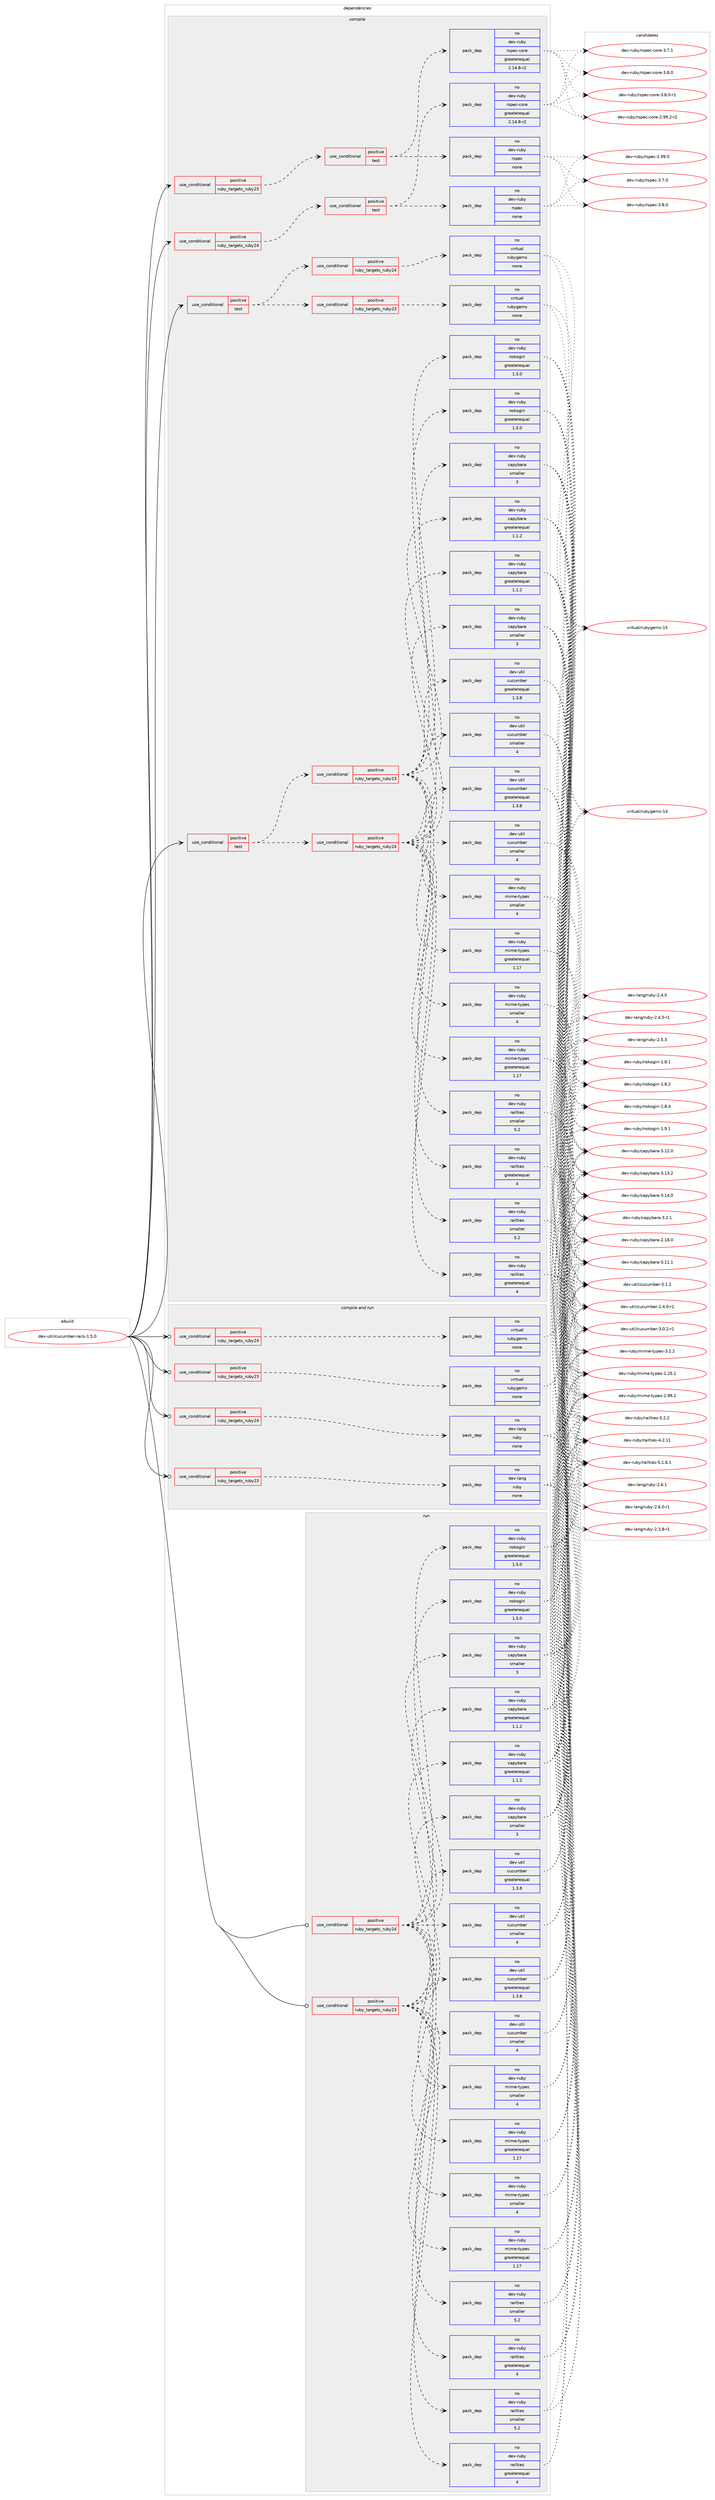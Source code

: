 digraph prolog {

# *************
# Graph options
# *************

newrank=true;
concentrate=true;
compound=true;
graph [rankdir=LR,fontname=Helvetica,fontsize=10,ranksep=1.5];#, ranksep=2.5, nodesep=0.2];
edge  [arrowhead=vee];
node  [fontname=Helvetica,fontsize=10];

# **********
# The ebuild
# **********

subgraph cluster_leftcol {
color=gray;
rank=same;
label=<<i>ebuild</i>>;
id [label="dev-util/cucumber-rails-1.5.0", color=red, width=4, href="../dev-util/cucumber-rails-1.5.0.svg"];
}

# ****************
# The dependencies
# ****************

subgraph cluster_midcol {
color=gray;
label=<<i>dependencies</i>>;
subgraph cluster_compile {
fillcolor="#eeeeee";
style=filled;
label=<<i>compile</i>>;
subgraph cond423922 {
dependency1543748 [label=<<TABLE BORDER="0" CELLBORDER="1" CELLSPACING="0" CELLPADDING="4"><TR><TD ROWSPAN="3" CELLPADDING="10">use_conditional</TD></TR><TR><TD>positive</TD></TR><TR><TD>ruby_targets_ruby23</TD></TR></TABLE>>, shape=none, color=red];
subgraph cond423923 {
dependency1543749 [label=<<TABLE BORDER="0" CELLBORDER="1" CELLSPACING="0" CELLPADDING="4"><TR><TD ROWSPAN="3" CELLPADDING="10">use_conditional</TD></TR><TR><TD>positive</TD></TR><TR><TD>test</TD></TR></TABLE>>, shape=none, color=red];
subgraph pack1096205 {
dependency1543750 [label=<<TABLE BORDER="0" CELLBORDER="1" CELLSPACING="0" CELLPADDING="4" WIDTH="220"><TR><TD ROWSPAN="6" CELLPADDING="30">pack_dep</TD></TR><TR><TD WIDTH="110">no</TD></TR><TR><TD>dev-ruby</TD></TR><TR><TD>rspec</TD></TR><TR><TD>none</TD></TR><TR><TD></TD></TR></TABLE>>, shape=none, color=blue];
}
dependency1543749:e -> dependency1543750:w [weight=20,style="dashed",arrowhead="vee"];
subgraph pack1096206 {
dependency1543751 [label=<<TABLE BORDER="0" CELLBORDER="1" CELLSPACING="0" CELLPADDING="4" WIDTH="220"><TR><TD ROWSPAN="6" CELLPADDING="30">pack_dep</TD></TR><TR><TD WIDTH="110">no</TD></TR><TR><TD>dev-ruby</TD></TR><TR><TD>rspec-core</TD></TR><TR><TD>greaterequal</TD></TR><TR><TD>2.14.8-r2</TD></TR></TABLE>>, shape=none, color=blue];
}
dependency1543749:e -> dependency1543751:w [weight=20,style="dashed",arrowhead="vee"];
}
dependency1543748:e -> dependency1543749:w [weight=20,style="dashed",arrowhead="vee"];
}
id:e -> dependency1543748:w [weight=20,style="solid",arrowhead="vee"];
subgraph cond423924 {
dependency1543752 [label=<<TABLE BORDER="0" CELLBORDER="1" CELLSPACING="0" CELLPADDING="4"><TR><TD ROWSPAN="3" CELLPADDING="10">use_conditional</TD></TR><TR><TD>positive</TD></TR><TR><TD>ruby_targets_ruby24</TD></TR></TABLE>>, shape=none, color=red];
subgraph cond423925 {
dependency1543753 [label=<<TABLE BORDER="0" CELLBORDER="1" CELLSPACING="0" CELLPADDING="4"><TR><TD ROWSPAN="3" CELLPADDING="10">use_conditional</TD></TR><TR><TD>positive</TD></TR><TR><TD>test</TD></TR></TABLE>>, shape=none, color=red];
subgraph pack1096207 {
dependency1543754 [label=<<TABLE BORDER="0" CELLBORDER="1" CELLSPACING="0" CELLPADDING="4" WIDTH="220"><TR><TD ROWSPAN="6" CELLPADDING="30">pack_dep</TD></TR><TR><TD WIDTH="110">no</TD></TR><TR><TD>dev-ruby</TD></TR><TR><TD>rspec</TD></TR><TR><TD>none</TD></TR><TR><TD></TD></TR></TABLE>>, shape=none, color=blue];
}
dependency1543753:e -> dependency1543754:w [weight=20,style="dashed",arrowhead="vee"];
subgraph pack1096208 {
dependency1543755 [label=<<TABLE BORDER="0" CELLBORDER="1" CELLSPACING="0" CELLPADDING="4" WIDTH="220"><TR><TD ROWSPAN="6" CELLPADDING="30">pack_dep</TD></TR><TR><TD WIDTH="110">no</TD></TR><TR><TD>dev-ruby</TD></TR><TR><TD>rspec-core</TD></TR><TR><TD>greaterequal</TD></TR><TR><TD>2.14.8-r2</TD></TR></TABLE>>, shape=none, color=blue];
}
dependency1543753:e -> dependency1543755:w [weight=20,style="dashed",arrowhead="vee"];
}
dependency1543752:e -> dependency1543753:w [weight=20,style="dashed",arrowhead="vee"];
}
id:e -> dependency1543752:w [weight=20,style="solid",arrowhead="vee"];
subgraph cond423926 {
dependency1543756 [label=<<TABLE BORDER="0" CELLBORDER="1" CELLSPACING="0" CELLPADDING="4"><TR><TD ROWSPAN="3" CELLPADDING="10">use_conditional</TD></TR><TR><TD>positive</TD></TR><TR><TD>test</TD></TR></TABLE>>, shape=none, color=red];
subgraph cond423927 {
dependency1543757 [label=<<TABLE BORDER="0" CELLBORDER="1" CELLSPACING="0" CELLPADDING="4"><TR><TD ROWSPAN="3" CELLPADDING="10">use_conditional</TD></TR><TR><TD>positive</TD></TR><TR><TD>ruby_targets_ruby23</TD></TR></TABLE>>, shape=none, color=red];
subgraph pack1096209 {
dependency1543758 [label=<<TABLE BORDER="0" CELLBORDER="1" CELLSPACING="0" CELLPADDING="4" WIDTH="220"><TR><TD ROWSPAN="6" CELLPADDING="30">pack_dep</TD></TR><TR><TD WIDTH="110">no</TD></TR><TR><TD>dev-util</TD></TR><TR><TD>cucumber</TD></TR><TR><TD>greaterequal</TD></TR><TR><TD>1.3.8</TD></TR></TABLE>>, shape=none, color=blue];
}
dependency1543757:e -> dependency1543758:w [weight=20,style="dashed",arrowhead="vee"];
subgraph pack1096210 {
dependency1543759 [label=<<TABLE BORDER="0" CELLBORDER="1" CELLSPACING="0" CELLPADDING="4" WIDTH="220"><TR><TD ROWSPAN="6" CELLPADDING="30">pack_dep</TD></TR><TR><TD WIDTH="110">no</TD></TR><TR><TD>dev-util</TD></TR><TR><TD>cucumber</TD></TR><TR><TD>smaller</TD></TR><TR><TD>4</TD></TR></TABLE>>, shape=none, color=blue];
}
dependency1543757:e -> dependency1543759:w [weight=20,style="dashed",arrowhead="vee"];
subgraph pack1096211 {
dependency1543760 [label=<<TABLE BORDER="0" CELLBORDER="1" CELLSPACING="0" CELLPADDING="4" WIDTH="220"><TR><TD ROWSPAN="6" CELLPADDING="30">pack_dep</TD></TR><TR><TD WIDTH="110">no</TD></TR><TR><TD>dev-ruby</TD></TR><TR><TD>nokogiri</TD></TR><TR><TD>greaterequal</TD></TR><TR><TD>1.5.0</TD></TR></TABLE>>, shape=none, color=blue];
}
dependency1543757:e -> dependency1543760:w [weight=20,style="dashed",arrowhead="vee"];
subgraph pack1096212 {
dependency1543761 [label=<<TABLE BORDER="0" CELLBORDER="1" CELLSPACING="0" CELLPADDING="4" WIDTH="220"><TR><TD ROWSPAN="6" CELLPADDING="30">pack_dep</TD></TR><TR><TD WIDTH="110">no</TD></TR><TR><TD>dev-ruby</TD></TR><TR><TD>capybara</TD></TR><TR><TD>greaterequal</TD></TR><TR><TD>1.1.2</TD></TR></TABLE>>, shape=none, color=blue];
}
dependency1543757:e -> dependency1543761:w [weight=20,style="dashed",arrowhead="vee"];
subgraph pack1096213 {
dependency1543762 [label=<<TABLE BORDER="0" CELLBORDER="1" CELLSPACING="0" CELLPADDING="4" WIDTH="220"><TR><TD ROWSPAN="6" CELLPADDING="30">pack_dep</TD></TR><TR><TD WIDTH="110">no</TD></TR><TR><TD>dev-ruby</TD></TR><TR><TD>capybara</TD></TR><TR><TD>smaller</TD></TR><TR><TD>3</TD></TR></TABLE>>, shape=none, color=blue];
}
dependency1543757:e -> dependency1543762:w [weight=20,style="dashed",arrowhead="vee"];
subgraph pack1096214 {
dependency1543763 [label=<<TABLE BORDER="0" CELLBORDER="1" CELLSPACING="0" CELLPADDING="4" WIDTH="220"><TR><TD ROWSPAN="6" CELLPADDING="30">pack_dep</TD></TR><TR><TD WIDTH="110">no</TD></TR><TR><TD>dev-ruby</TD></TR><TR><TD>railties</TD></TR><TR><TD>greaterequal</TD></TR><TR><TD>4</TD></TR></TABLE>>, shape=none, color=blue];
}
dependency1543757:e -> dependency1543763:w [weight=20,style="dashed",arrowhead="vee"];
subgraph pack1096215 {
dependency1543764 [label=<<TABLE BORDER="0" CELLBORDER="1" CELLSPACING="0" CELLPADDING="4" WIDTH="220"><TR><TD ROWSPAN="6" CELLPADDING="30">pack_dep</TD></TR><TR><TD WIDTH="110">no</TD></TR><TR><TD>dev-ruby</TD></TR><TR><TD>railties</TD></TR><TR><TD>smaller</TD></TR><TR><TD>5.2</TD></TR></TABLE>>, shape=none, color=blue];
}
dependency1543757:e -> dependency1543764:w [weight=20,style="dashed",arrowhead="vee"];
subgraph pack1096216 {
dependency1543765 [label=<<TABLE BORDER="0" CELLBORDER="1" CELLSPACING="0" CELLPADDING="4" WIDTH="220"><TR><TD ROWSPAN="6" CELLPADDING="30">pack_dep</TD></TR><TR><TD WIDTH="110">no</TD></TR><TR><TD>dev-ruby</TD></TR><TR><TD>mime-types</TD></TR><TR><TD>greaterequal</TD></TR><TR><TD>1.17</TD></TR></TABLE>>, shape=none, color=blue];
}
dependency1543757:e -> dependency1543765:w [weight=20,style="dashed",arrowhead="vee"];
subgraph pack1096217 {
dependency1543766 [label=<<TABLE BORDER="0" CELLBORDER="1" CELLSPACING="0" CELLPADDING="4" WIDTH="220"><TR><TD ROWSPAN="6" CELLPADDING="30">pack_dep</TD></TR><TR><TD WIDTH="110">no</TD></TR><TR><TD>dev-ruby</TD></TR><TR><TD>mime-types</TD></TR><TR><TD>smaller</TD></TR><TR><TD>4</TD></TR></TABLE>>, shape=none, color=blue];
}
dependency1543757:e -> dependency1543766:w [weight=20,style="dashed",arrowhead="vee"];
}
dependency1543756:e -> dependency1543757:w [weight=20,style="dashed",arrowhead="vee"];
subgraph cond423928 {
dependency1543767 [label=<<TABLE BORDER="0" CELLBORDER="1" CELLSPACING="0" CELLPADDING="4"><TR><TD ROWSPAN="3" CELLPADDING="10">use_conditional</TD></TR><TR><TD>positive</TD></TR><TR><TD>ruby_targets_ruby24</TD></TR></TABLE>>, shape=none, color=red];
subgraph pack1096218 {
dependency1543768 [label=<<TABLE BORDER="0" CELLBORDER="1" CELLSPACING="0" CELLPADDING="4" WIDTH="220"><TR><TD ROWSPAN="6" CELLPADDING="30">pack_dep</TD></TR><TR><TD WIDTH="110">no</TD></TR><TR><TD>dev-util</TD></TR><TR><TD>cucumber</TD></TR><TR><TD>greaterequal</TD></TR><TR><TD>1.3.8</TD></TR></TABLE>>, shape=none, color=blue];
}
dependency1543767:e -> dependency1543768:w [weight=20,style="dashed",arrowhead="vee"];
subgraph pack1096219 {
dependency1543769 [label=<<TABLE BORDER="0" CELLBORDER="1" CELLSPACING="0" CELLPADDING="4" WIDTH="220"><TR><TD ROWSPAN="6" CELLPADDING="30">pack_dep</TD></TR><TR><TD WIDTH="110">no</TD></TR><TR><TD>dev-util</TD></TR><TR><TD>cucumber</TD></TR><TR><TD>smaller</TD></TR><TR><TD>4</TD></TR></TABLE>>, shape=none, color=blue];
}
dependency1543767:e -> dependency1543769:w [weight=20,style="dashed",arrowhead="vee"];
subgraph pack1096220 {
dependency1543770 [label=<<TABLE BORDER="0" CELLBORDER="1" CELLSPACING="0" CELLPADDING="4" WIDTH="220"><TR><TD ROWSPAN="6" CELLPADDING="30">pack_dep</TD></TR><TR><TD WIDTH="110">no</TD></TR><TR><TD>dev-ruby</TD></TR><TR><TD>nokogiri</TD></TR><TR><TD>greaterequal</TD></TR><TR><TD>1.5.0</TD></TR></TABLE>>, shape=none, color=blue];
}
dependency1543767:e -> dependency1543770:w [weight=20,style="dashed",arrowhead="vee"];
subgraph pack1096221 {
dependency1543771 [label=<<TABLE BORDER="0" CELLBORDER="1" CELLSPACING="0" CELLPADDING="4" WIDTH="220"><TR><TD ROWSPAN="6" CELLPADDING="30">pack_dep</TD></TR><TR><TD WIDTH="110">no</TD></TR><TR><TD>dev-ruby</TD></TR><TR><TD>capybara</TD></TR><TR><TD>greaterequal</TD></TR><TR><TD>1.1.2</TD></TR></TABLE>>, shape=none, color=blue];
}
dependency1543767:e -> dependency1543771:w [weight=20,style="dashed",arrowhead="vee"];
subgraph pack1096222 {
dependency1543772 [label=<<TABLE BORDER="0" CELLBORDER="1" CELLSPACING="0" CELLPADDING="4" WIDTH="220"><TR><TD ROWSPAN="6" CELLPADDING="30">pack_dep</TD></TR><TR><TD WIDTH="110">no</TD></TR><TR><TD>dev-ruby</TD></TR><TR><TD>capybara</TD></TR><TR><TD>smaller</TD></TR><TR><TD>3</TD></TR></TABLE>>, shape=none, color=blue];
}
dependency1543767:e -> dependency1543772:w [weight=20,style="dashed",arrowhead="vee"];
subgraph pack1096223 {
dependency1543773 [label=<<TABLE BORDER="0" CELLBORDER="1" CELLSPACING="0" CELLPADDING="4" WIDTH="220"><TR><TD ROWSPAN="6" CELLPADDING="30">pack_dep</TD></TR><TR><TD WIDTH="110">no</TD></TR><TR><TD>dev-ruby</TD></TR><TR><TD>railties</TD></TR><TR><TD>greaterequal</TD></TR><TR><TD>4</TD></TR></TABLE>>, shape=none, color=blue];
}
dependency1543767:e -> dependency1543773:w [weight=20,style="dashed",arrowhead="vee"];
subgraph pack1096224 {
dependency1543774 [label=<<TABLE BORDER="0" CELLBORDER="1" CELLSPACING="0" CELLPADDING="4" WIDTH="220"><TR><TD ROWSPAN="6" CELLPADDING="30">pack_dep</TD></TR><TR><TD WIDTH="110">no</TD></TR><TR><TD>dev-ruby</TD></TR><TR><TD>railties</TD></TR><TR><TD>smaller</TD></TR><TR><TD>5.2</TD></TR></TABLE>>, shape=none, color=blue];
}
dependency1543767:e -> dependency1543774:w [weight=20,style="dashed",arrowhead="vee"];
subgraph pack1096225 {
dependency1543775 [label=<<TABLE BORDER="0" CELLBORDER="1" CELLSPACING="0" CELLPADDING="4" WIDTH="220"><TR><TD ROWSPAN="6" CELLPADDING="30">pack_dep</TD></TR><TR><TD WIDTH="110">no</TD></TR><TR><TD>dev-ruby</TD></TR><TR><TD>mime-types</TD></TR><TR><TD>greaterequal</TD></TR><TR><TD>1.17</TD></TR></TABLE>>, shape=none, color=blue];
}
dependency1543767:e -> dependency1543775:w [weight=20,style="dashed",arrowhead="vee"];
subgraph pack1096226 {
dependency1543776 [label=<<TABLE BORDER="0" CELLBORDER="1" CELLSPACING="0" CELLPADDING="4" WIDTH="220"><TR><TD ROWSPAN="6" CELLPADDING="30">pack_dep</TD></TR><TR><TD WIDTH="110">no</TD></TR><TR><TD>dev-ruby</TD></TR><TR><TD>mime-types</TD></TR><TR><TD>smaller</TD></TR><TR><TD>4</TD></TR></TABLE>>, shape=none, color=blue];
}
dependency1543767:e -> dependency1543776:w [weight=20,style="dashed",arrowhead="vee"];
}
dependency1543756:e -> dependency1543767:w [weight=20,style="dashed",arrowhead="vee"];
}
id:e -> dependency1543756:w [weight=20,style="solid",arrowhead="vee"];
subgraph cond423929 {
dependency1543777 [label=<<TABLE BORDER="0" CELLBORDER="1" CELLSPACING="0" CELLPADDING="4"><TR><TD ROWSPAN="3" CELLPADDING="10">use_conditional</TD></TR><TR><TD>positive</TD></TR><TR><TD>test</TD></TR></TABLE>>, shape=none, color=red];
subgraph cond423930 {
dependency1543778 [label=<<TABLE BORDER="0" CELLBORDER="1" CELLSPACING="0" CELLPADDING="4"><TR><TD ROWSPAN="3" CELLPADDING="10">use_conditional</TD></TR><TR><TD>positive</TD></TR><TR><TD>ruby_targets_ruby23</TD></TR></TABLE>>, shape=none, color=red];
subgraph pack1096227 {
dependency1543779 [label=<<TABLE BORDER="0" CELLBORDER="1" CELLSPACING="0" CELLPADDING="4" WIDTH="220"><TR><TD ROWSPAN="6" CELLPADDING="30">pack_dep</TD></TR><TR><TD WIDTH="110">no</TD></TR><TR><TD>virtual</TD></TR><TR><TD>rubygems</TD></TR><TR><TD>none</TD></TR><TR><TD></TD></TR></TABLE>>, shape=none, color=blue];
}
dependency1543778:e -> dependency1543779:w [weight=20,style="dashed",arrowhead="vee"];
}
dependency1543777:e -> dependency1543778:w [weight=20,style="dashed",arrowhead="vee"];
subgraph cond423931 {
dependency1543780 [label=<<TABLE BORDER="0" CELLBORDER="1" CELLSPACING="0" CELLPADDING="4"><TR><TD ROWSPAN="3" CELLPADDING="10">use_conditional</TD></TR><TR><TD>positive</TD></TR><TR><TD>ruby_targets_ruby24</TD></TR></TABLE>>, shape=none, color=red];
subgraph pack1096228 {
dependency1543781 [label=<<TABLE BORDER="0" CELLBORDER="1" CELLSPACING="0" CELLPADDING="4" WIDTH="220"><TR><TD ROWSPAN="6" CELLPADDING="30">pack_dep</TD></TR><TR><TD WIDTH="110">no</TD></TR><TR><TD>virtual</TD></TR><TR><TD>rubygems</TD></TR><TR><TD>none</TD></TR><TR><TD></TD></TR></TABLE>>, shape=none, color=blue];
}
dependency1543780:e -> dependency1543781:w [weight=20,style="dashed",arrowhead="vee"];
}
dependency1543777:e -> dependency1543780:w [weight=20,style="dashed",arrowhead="vee"];
}
id:e -> dependency1543777:w [weight=20,style="solid",arrowhead="vee"];
}
subgraph cluster_compileandrun {
fillcolor="#eeeeee";
style=filled;
label=<<i>compile and run</i>>;
subgraph cond423932 {
dependency1543782 [label=<<TABLE BORDER="0" CELLBORDER="1" CELLSPACING="0" CELLPADDING="4"><TR><TD ROWSPAN="3" CELLPADDING="10">use_conditional</TD></TR><TR><TD>positive</TD></TR><TR><TD>ruby_targets_ruby23</TD></TR></TABLE>>, shape=none, color=red];
subgraph pack1096229 {
dependency1543783 [label=<<TABLE BORDER="0" CELLBORDER="1" CELLSPACING="0" CELLPADDING="4" WIDTH="220"><TR><TD ROWSPAN="6" CELLPADDING="30">pack_dep</TD></TR><TR><TD WIDTH="110">no</TD></TR><TR><TD>dev-lang</TD></TR><TR><TD>ruby</TD></TR><TR><TD>none</TD></TR><TR><TD></TD></TR></TABLE>>, shape=none, color=blue];
}
dependency1543782:e -> dependency1543783:w [weight=20,style="dashed",arrowhead="vee"];
}
id:e -> dependency1543782:w [weight=20,style="solid",arrowhead="odotvee"];
subgraph cond423933 {
dependency1543784 [label=<<TABLE BORDER="0" CELLBORDER="1" CELLSPACING="0" CELLPADDING="4"><TR><TD ROWSPAN="3" CELLPADDING="10">use_conditional</TD></TR><TR><TD>positive</TD></TR><TR><TD>ruby_targets_ruby23</TD></TR></TABLE>>, shape=none, color=red];
subgraph pack1096230 {
dependency1543785 [label=<<TABLE BORDER="0" CELLBORDER="1" CELLSPACING="0" CELLPADDING="4" WIDTH="220"><TR><TD ROWSPAN="6" CELLPADDING="30">pack_dep</TD></TR><TR><TD WIDTH="110">no</TD></TR><TR><TD>virtual</TD></TR><TR><TD>rubygems</TD></TR><TR><TD>none</TD></TR><TR><TD></TD></TR></TABLE>>, shape=none, color=blue];
}
dependency1543784:e -> dependency1543785:w [weight=20,style="dashed",arrowhead="vee"];
}
id:e -> dependency1543784:w [weight=20,style="solid",arrowhead="odotvee"];
subgraph cond423934 {
dependency1543786 [label=<<TABLE BORDER="0" CELLBORDER="1" CELLSPACING="0" CELLPADDING="4"><TR><TD ROWSPAN="3" CELLPADDING="10">use_conditional</TD></TR><TR><TD>positive</TD></TR><TR><TD>ruby_targets_ruby24</TD></TR></TABLE>>, shape=none, color=red];
subgraph pack1096231 {
dependency1543787 [label=<<TABLE BORDER="0" CELLBORDER="1" CELLSPACING="0" CELLPADDING="4" WIDTH="220"><TR><TD ROWSPAN="6" CELLPADDING="30">pack_dep</TD></TR><TR><TD WIDTH="110">no</TD></TR><TR><TD>dev-lang</TD></TR><TR><TD>ruby</TD></TR><TR><TD>none</TD></TR><TR><TD></TD></TR></TABLE>>, shape=none, color=blue];
}
dependency1543786:e -> dependency1543787:w [weight=20,style="dashed",arrowhead="vee"];
}
id:e -> dependency1543786:w [weight=20,style="solid",arrowhead="odotvee"];
subgraph cond423935 {
dependency1543788 [label=<<TABLE BORDER="0" CELLBORDER="1" CELLSPACING="0" CELLPADDING="4"><TR><TD ROWSPAN="3" CELLPADDING="10">use_conditional</TD></TR><TR><TD>positive</TD></TR><TR><TD>ruby_targets_ruby24</TD></TR></TABLE>>, shape=none, color=red];
subgraph pack1096232 {
dependency1543789 [label=<<TABLE BORDER="0" CELLBORDER="1" CELLSPACING="0" CELLPADDING="4" WIDTH="220"><TR><TD ROWSPAN="6" CELLPADDING="30">pack_dep</TD></TR><TR><TD WIDTH="110">no</TD></TR><TR><TD>virtual</TD></TR><TR><TD>rubygems</TD></TR><TR><TD>none</TD></TR><TR><TD></TD></TR></TABLE>>, shape=none, color=blue];
}
dependency1543788:e -> dependency1543789:w [weight=20,style="dashed",arrowhead="vee"];
}
id:e -> dependency1543788:w [weight=20,style="solid",arrowhead="odotvee"];
}
subgraph cluster_run {
fillcolor="#eeeeee";
style=filled;
label=<<i>run</i>>;
subgraph cond423936 {
dependency1543790 [label=<<TABLE BORDER="0" CELLBORDER="1" CELLSPACING="0" CELLPADDING="4"><TR><TD ROWSPAN="3" CELLPADDING="10">use_conditional</TD></TR><TR><TD>positive</TD></TR><TR><TD>ruby_targets_ruby23</TD></TR></TABLE>>, shape=none, color=red];
subgraph pack1096233 {
dependency1543791 [label=<<TABLE BORDER="0" CELLBORDER="1" CELLSPACING="0" CELLPADDING="4" WIDTH="220"><TR><TD ROWSPAN="6" CELLPADDING="30">pack_dep</TD></TR><TR><TD WIDTH="110">no</TD></TR><TR><TD>dev-util</TD></TR><TR><TD>cucumber</TD></TR><TR><TD>greaterequal</TD></TR><TR><TD>1.3.8</TD></TR></TABLE>>, shape=none, color=blue];
}
dependency1543790:e -> dependency1543791:w [weight=20,style="dashed",arrowhead="vee"];
subgraph pack1096234 {
dependency1543792 [label=<<TABLE BORDER="0" CELLBORDER="1" CELLSPACING="0" CELLPADDING="4" WIDTH="220"><TR><TD ROWSPAN="6" CELLPADDING="30">pack_dep</TD></TR><TR><TD WIDTH="110">no</TD></TR><TR><TD>dev-util</TD></TR><TR><TD>cucumber</TD></TR><TR><TD>smaller</TD></TR><TR><TD>4</TD></TR></TABLE>>, shape=none, color=blue];
}
dependency1543790:e -> dependency1543792:w [weight=20,style="dashed",arrowhead="vee"];
subgraph pack1096235 {
dependency1543793 [label=<<TABLE BORDER="0" CELLBORDER="1" CELLSPACING="0" CELLPADDING="4" WIDTH="220"><TR><TD ROWSPAN="6" CELLPADDING="30">pack_dep</TD></TR><TR><TD WIDTH="110">no</TD></TR><TR><TD>dev-ruby</TD></TR><TR><TD>nokogiri</TD></TR><TR><TD>greaterequal</TD></TR><TR><TD>1.5.0</TD></TR></TABLE>>, shape=none, color=blue];
}
dependency1543790:e -> dependency1543793:w [weight=20,style="dashed",arrowhead="vee"];
subgraph pack1096236 {
dependency1543794 [label=<<TABLE BORDER="0" CELLBORDER="1" CELLSPACING="0" CELLPADDING="4" WIDTH="220"><TR><TD ROWSPAN="6" CELLPADDING="30">pack_dep</TD></TR><TR><TD WIDTH="110">no</TD></TR><TR><TD>dev-ruby</TD></TR><TR><TD>capybara</TD></TR><TR><TD>greaterequal</TD></TR><TR><TD>1.1.2</TD></TR></TABLE>>, shape=none, color=blue];
}
dependency1543790:e -> dependency1543794:w [weight=20,style="dashed",arrowhead="vee"];
subgraph pack1096237 {
dependency1543795 [label=<<TABLE BORDER="0" CELLBORDER="1" CELLSPACING="0" CELLPADDING="4" WIDTH="220"><TR><TD ROWSPAN="6" CELLPADDING="30">pack_dep</TD></TR><TR><TD WIDTH="110">no</TD></TR><TR><TD>dev-ruby</TD></TR><TR><TD>capybara</TD></TR><TR><TD>smaller</TD></TR><TR><TD>3</TD></TR></TABLE>>, shape=none, color=blue];
}
dependency1543790:e -> dependency1543795:w [weight=20,style="dashed",arrowhead="vee"];
subgraph pack1096238 {
dependency1543796 [label=<<TABLE BORDER="0" CELLBORDER="1" CELLSPACING="0" CELLPADDING="4" WIDTH="220"><TR><TD ROWSPAN="6" CELLPADDING="30">pack_dep</TD></TR><TR><TD WIDTH="110">no</TD></TR><TR><TD>dev-ruby</TD></TR><TR><TD>railties</TD></TR><TR><TD>greaterequal</TD></TR><TR><TD>4</TD></TR></TABLE>>, shape=none, color=blue];
}
dependency1543790:e -> dependency1543796:w [weight=20,style="dashed",arrowhead="vee"];
subgraph pack1096239 {
dependency1543797 [label=<<TABLE BORDER="0" CELLBORDER="1" CELLSPACING="0" CELLPADDING="4" WIDTH="220"><TR><TD ROWSPAN="6" CELLPADDING="30">pack_dep</TD></TR><TR><TD WIDTH="110">no</TD></TR><TR><TD>dev-ruby</TD></TR><TR><TD>railties</TD></TR><TR><TD>smaller</TD></TR><TR><TD>5.2</TD></TR></TABLE>>, shape=none, color=blue];
}
dependency1543790:e -> dependency1543797:w [weight=20,style="dashed",arrowhead="vee"];
subgraph pack1096240 {
dependency1543798 [label=<<TABLE BORDER="0" CELLBORDER="1" CELLSPACING="0" CELLPADDING="4" WIDTH="220"><TR><TD ROWSPAN="6" CELLPADDING="30">pack_dep</TD></TR><TR><TD WIDTH="110">no</TD></TR><TR><TD>dev-ruby</TD></TR><TR><TD>mime-types</TD></TR><TR><TD>greaterequal</TD></TR><TR><TD>1.17</TD></TR></TABLE>>, shape=none, color=blue];
}
dependency1543790:e -> dependency1543798:w [weight=20,style="dashed",arrowhead="vee"];
subgraph pack1096241 {
dependency1543799 [label=<<TABLE BORDER="0" CELLBORDER="1" CELLSPACING="0" CELLPADDING="4" WIDTH="220"><TR><TD ROWSPAN="6" CELLPADDING="30">pack_dep</TD></TR><TR><TD WIDTH="110">no</TD></TR><TR><TD>dev-ruby</TD></TR><TR><TD>mime-types</TD></TR><TR><TD>smaller</TD></TR><TR><TD>4</TD></TR></TABLE>>, shape=none, color=blue];
}
dependency1543790:e -> dependency1543799:w [weight=20,style="dashed",arrowhead="vee"];
}
id:e -> dependency1543790:w [weight=20,style="solid",arrowhead="odot"];
subgraph cond423937 {
dependency1543800 [label=<<TABLE BORDER="0" CELLBORDER="1" CELLSPACING="0" CELLPADDING="4"><TR><TD ROWSPAN="3" CELLPADDING="10">use_conditional</TD></TR><TR><TD>positive</TD></TR><TR><TD>ruby_targets_ruby24</TD></TR></TABLE>>, shape=none, color=red];
subgraph pack1096242 {
dependency1543801 [label=<<TABLE BORDER="0" CELLBORDER="1" CELLSPACING="0" CELLPADDING="4" WIDTH="220"><TR><TD ROWSPAN="6" CELLPADDING="30">pack_dep</TD></TR><TR><TD WIDTH="110">no</TD></TR><TR><TD>dev-util</TD></TR><TR><TD>cucumber</TD></TR><TR><TD>greaterequal</TD></TR><TR><TD>1.3.8</TD></TR></TABLE>>, shape=none, color=blue];
}
dependency1543800:e -> dependency1543801:w [weight=20,style="dashed",arrowhead="vee"];
subgraph pack1096243 {
dependency1543802 [label=<<TABLE BORDER="0" CELLBORDER="1" CELLSPACING="0" CELLPADDING="4" WIDTH="220"><TR><TD ROWSPAN="6" CELLPADDING="30">pack_dep</TD></TR><TR><TD WIDTH="110">no</TD></TR><TR><TD>dev-util</TD></TR><TR><TD>cucumber</TD></TR><TR><TD>smaller</TD></TR><TR><TD>4</TD></TR></TABLE>>, shape=none, color=blue];
}
dependency1543800:e -> dependency1543802:w [weight=20,style="dashed",arrowhead="vee"];
subgraph pack1096244 {
dependency1543803 [label=<<TABLE BORDER="0" CELLBORDER="1" CELLSPACING="0" CELLPADDING="4" WIDTH="220"><TR><TD ROWSPAN="6" CELLPADDING="30">pack_dep</TD></TR><TR><TD WIDTH="110">no</TD></TR><TR><TD>dev-ruby</TD></TR><TR><TD>nokogiri</TD></TR><TR><TD>greaterequal</TD></TR><TR><TD>1.5.0</TD></TR></TABLE>>, shape=none, color=blue];
}
dependency1543800:e -> dependency1543803:w [weight=20,style="dashed",arrowhead="vee"];
subgraph pack1096245 {
dependency1543804 [label=<<TABLE BORDER="0" CELLBORDER="1" CELLSPACING="0" CELLPADDING="4" WIDTH="220"><TR><TD ROWSPAN="6" CELLPADDING="30">pack_dep</TD></TR><TR><TD WIDTH="110">no</TD></TR><TR><TD>dev-ruby</TD></TR><TR><TD>capybara</TD></TR><TR><TD>greaterequal</TD></TR><TR><TD>1.1.2</TD></TR></TABLE>>, shape=none, color=blue];
}
dependency1543800:e -> dependency1543804:w [weight=20,style="dashed",arrowhead="vee"];
subgraph pack1096246 {
dependency1543805 [label=<<TABLE BORDER="0" CELLBORDER="1" CELLSPACING="0" CELLPADDING="4" WIDTH="220"><TR><TD ROWSPAN="6" CELLPADDING="30">pack_dep</TD></TR><TR><TD WIDTH="110">no</TD></TR><TR><TD>dev-ruby</TD></TR><TR><TD>capybara</TD></TR><TR><TD>smaller</TD></TR><TR><TD>3</TD></TR></TABLE>>, shape=none, color=blue];
}
dependency1543800:e -> dependency1543805:w [weight=20,style="dashed",arrowhead="vee"];
subgraph pack1096247 {
dependency1543806 [label=<<TABLE BORDER="0" CELLBORDER="1" CELLSPACING="0" CELLPADDING="4" WIDTH="220"><TR><TD ROWSPAN="6" CELLPADDING="30">pack_dep</TD></TR><TR><TD WIDTH="110">no</TD></TR><TR><TD>dev-ruby</TD></TR><TR><TD>railties</TD></TR><TR><TD>greaterequal</TD></TR><TR><TD>4</TD></TR></TABLE>>, shape=none, color=blue];
}
dependency1543800:e -> dependency1543806:w [weight=20,style="dashed",arrowhead="vee"];
subgraph pack1096248 {
dependency1543807 [label=<<TABLE BORDER="0" CELLBORDER="1" CELLSPACING="0" CELLPADDING="4" WIDTH="220"><TR><TD ROWSPAN="6" CELLPADDING="30">pack_dep</TD></TR><TR><TD WIDTH="110">no</TD></TR><TR><TD>dev-ruby</TD></TR><TR><TD>railties</TD></TR><TR><TD>smaller</TD></TR><TR><TD>5.2</TD></TR></TABLE>>, shape=none, color=blue];
}
dependency1543800:e -> dependency1543807:w [weight=20,style="dashed",arrowhead="vee"];
subgraph pack1096249 {
dependency1543808 [label=<<TABLE BORDER="0" CELLBORDER="1" CELLSPACING="0" CELLPADDING="4" WIDTH="220"><TR><TD ROWSPAN="6" CELLPADDING="30">pack_dep</TD></TR><TR><TD WIDTH="110">no</TD></TR><TR><TD>dev-ruby</TD></TR><TR><TD>mime-types</TD></TR><TR><TD>greaterequal</TD></TR><TR><TD>1.17</TD></TR></TABLE>>, shape=none, color=blue];
}
dependency1543800:e -> dependency1543808:w [weight=20,style="dashed",arrowhead="vee"];
subgraph pack1096250 {
dependency1543809 [label=<<TABLE BORDER="0" CELLBORDER="1" CELLSPACING="0" CELLPADDING="4" WIDTH="220"><TR><TD ROWSPAN="6" CELLPADDING="30">pack_dep</TD></TR><TR><TD WIDTH="110">no</TD></TR><TR><TD>dev-ruby</TD></TR><TR><TD>mime-types</TD></TR><TR><TD>smaller</TD></TR><TR><TD>4</TD></TR></TABLE>>, shape=none, color=blue];
}
dependency1543800:e -> dependency1543809:w [weight=20,style="dashed",arrowhead="vee"];
}
id:e -> dependency1543800:w [weight=20,style="solid",arrowhead="odot"];
}
}

# **************
# The candidates
# **************

subgraph cluster_choices {
rank=same;
color=gray;
label=<<i>candidates</i>>;

subgraph choice1096205 {
color=black;
nodesep=1;
choice1001011184511411798121471141151121019945504657574648 [label="dev-ruby/rspec-2.99.0", color=red, width=4,href="../dev-ruby/rspec-2.99.0.svg"];
choice10010111845114117981214711411511210199455146554648 [label="dev-ruby/rspec-3.7.0", color=red, width=4,href="../dev-ruby/rspec-3.7.0.svg"];
choice10010111845114117981214711411511210199455146564648 [label="dev-ruby/rspec-3.8.0", color=red, width=4,href="../dev-ruby/rspec-3.8.0.svg"];
dependency1543750:e -> choice1001011184511411798121471141151121019945504657574648:w [style=dotted,weight="100"];
dependency1543750:e -> choice10010111845114117981214711411511210199455146554648:w [style=dotted,weight="100"];
dependency1543750:e -> choice10010111845114117981214711411511210199455146564648:w [style=dotted,weight="100"];
}
subgraph choice1096206 {
color=black;
nodesep=1;
choice100101118451141179812147114115112101994599111114101455046575746504511450 [label="dev-ruby/rspec-core-2.99.2-r2", color=red, width=4,href="../dev-ruby/rspec-core-2.99.2-r2.svg"];
choice100101118451141179812147114115112101994599111114101455146554649 [label="dev-ruby/rspec-core-3.7.1", color=red, width=4,href="../dev-ruby/rspec-core-3.7.1.svg"];
choice100101118451141179812147114115112101994599111114101455146564648 [label="dev-ruby/rspec-core-3.8.0", color=red, width=4,href="../dev-ruby/rspec-core-3.8.0.svg"];
choice1001011184511411798121471141151121019945991111141014551465646484511449 [label="dev-ruby/rspec-core-3.8.0-r1", color=red, width=4,href="../dev-ruby/rspec-core-3.8.0-r1.svg"];
dependency1543751:e -> choice100101118451141179812147114115112101994599111114101455046575746504511450:w [style=dotted,weight="100"];
dependency1543751:e -> choice100101118451141179812147114115112101994599111114101455146554649:w [style=dotted,weight="100"];
dependency1543751:e -> choice100101118451141179812147114115112101994599111114101455146564648:w [style=dotted,weight="100"];
dependency1543751:e -> choice1001011184511411798121471141151121019945991111141014551465646484511449:w [style=dotted,weight="100"];
}
subgraph choice1096207 {
color=black;
nodesep=1;
choice1001011184511411798121471141151121019945504657574648 [label="dev-ruby/rspec-2.99.0", color=red, width=4,href="../dev-ruby/rspec-2.99.0.svg"];
choice10010111845114117981214711411511210199455146554648 [label="dev-ruby/rspec-3.7.0", color=red, width=4,href="../dev-ruby/rspec-3.7.0.svg"];
choice10010111845114117981214711411511210199455146564648 [label="dev-ruby/rspec-3.8.0", color=red, width=4,href="../dev-ruby/rspec-3.8.0.svg"];
dependency1543754:e -> choice1001011184511411798121471141151121019945504657574648:w [style=dotted,weight="100"];
dependency1543754:e -> choice10010111845114117981214711411511210199455146554648:w [style=dotted,weight="100"];
dependency1543754:e -> choice10010111845114117981214711411511210199455146564648:w [style=dotted,weight="100"];
}
subgraph choice1096208 {
color=black;
nodesep=1;
choice100101118451141179812147114115112101994599111114101455046575746504511450 [label="dev-ruby/rspec-core-2.99.2-r2", color=red, width=4,href="../dev-ruby/rspec-core-2.99.2-r2.svg"];
choice100101118451141179812147114115112101994599111114101455146554649 [label="dev-ruby/rspec-core-3.7.1", color=red, width=4,href="../dev-ruby/rspec-core-3.7.1.svg"];
choice100101118451141179812147114115112101994599111114101455146564648 [label="dev-ruby/rspec-core-3.8.0", color=red, width=4,href="../dev-ruby/rspec-core-3.8.0.svg"];
choice1001011184511411798121471141151121019945991111141014551465646484511449 [label="dev-ruby/rspec-core-3.8.0-r1", color=red, width=4,href="../dev-ruby/rspec-core-3.8.0-r1.svg"];
dependency1543755:e -> choice100101118451141179812147114115112101994599111114101455046575746504511450:w [style=dotted,weight="100"];
dependency1543755:e -> choice100101118451141179812147114115112101994599111114101455146554649:w [style=dotted,weight="100"];
dependency1543755:e -> choice100101118451141179812147114115112101994599111114101455146564648:w [style=dotted,weight="100"];
dependency1543755:e -> choice1001011184511411798121471141151121019945991111141014551465646484511449:w [style=dotted,weight="100"];
}
subgraph choice1096209 {
color=black;
nodesep=1;
choice10010111845117116105108479911799117109981011144550465246484511449 [label="dev-util/cucumber-2.4.0-r1", color=red, width=4,href="../dev-util/cucumber-2.4.0-r1.svg"];
choice10010111845117116105108479911799117109981011144551464846504511449 [label="dev-util/cucumber-3.0.2-r1", color=red, width=4,href="../dev-util/cucumber-3.0.2-r1.svg"];
choice1001011184511711610510847991179911710998101114455146494650 [label="dev-util/cucumber-3.1.2", color=red, width=4,href="../dev-util/cucumber-3.1.2.svg"];
dependency1543758:e -> choice10010111845117116105108479911799117109981011144550465246484511449:w [style=dotted,weight="100"];
dependency1543758:e -> choice10010111845117116105108479911799117109981011144551464846504511449:w [style=dotted,weight="100"];
dependency1543758:e -> choice1001011184511711610510847991179911710998101114455146494650:w [style=dotted,weight="100"];
}
subgraph choice1096210 {
color=black;
nodesep=1;
choice10010111845117116105108479911799117109981011144550465246484511449 [label="dev-util/cucumber-2.4.0-r1", color=red, width=4,href="../dev-util/cucumber-2.4.0-r1.svg"];
choice10010111845117116105108479911799117109981011144551464846504511449 [label="dev-util/cucumber-3.0.2-r1", color=red, width=4,href="../dev-util/cucumber-3.0.2-r1.svg"];
choice1001011184511711610510847991179911710998101114455146494650 [label="dev-util/cucumber-3.1.2", color=red, width=4,href="../dev-util/cucumber-3.1.2.svg"];
dependency1543759:e -> choice10010111845117116105108479911799117109981011144550465246484511449:w [style=dotted,weight="100"];
dependency1543759:e -> choice10010111845117116105108479911799117109981011144551464846504511449:w [style=dotted,weight="100"];
dependency1543759:e -> choice1001011184511711610510847991179911710998101114455146494650:w [style=dotted,weight="100"];
}
subgraph choice1096211 {
color=black;
nodesep=1;
choice100101118451141179812147110111107111103105114105454946564649 [label="dev-ruby/nokogiri-1.8.1", color=red, width=4,href="../dev-ruby/nokogiri-1.8.1.svg"];
choice100101118451141179812147110111107111103105114105454946564650 [label="dev-ruby/nokogiri-1.8.2", color=red, width=4,href="../dev-ruby/nokogiri-1.8.2.svg"];
choice100101118451141179812147110111107111103105114105454946564652 [label="dev-ruby/nokogiri-1.8.4", color=red, width=4,href="../dev-ruby/nokogiri-1.8.4.svg"];
choice100101118451141179812147110111107111103105114105454946574649 [label="dev-ruby/nokogiri-1.9.1", color=red, width=4,href="../dev-ruby/nokogiri-1.9.1.svg"];
dependency1543760:e -> choice100101118451141179812147110111107111103105114105454946564649:w [style=dotted,weight="100"];
dependency1543760:e -> choice100101118451141179812147110111107111103105114105454946564650:w [style=dotted,weight="100"];
dependency1543760:e -> choice100101118451141179812147110111107111103105114105454946564652:w [style=dotted,weight="100"];
dependency1543760:e -> choice100101118451141179812147110111107111103105114105454946574649:w [style=dotted,weight="100"];
}
subgraph choice1096212 {
color=black;
nodesep=1;
choice100101118451141179812147999711212198971149745504649564648 [label="dev-ruby/capybara-2.18.0", color=red, width=4,href="../dev-ruby/capybara-2.18.0.svg"];
choice100101118451141179812147999711212198971149745514649494649 [label="dev-ruby/capybara-3.11.1", color=red, width=4,href="../dev-ruby/capybara-3.11.1.svg"];
choice100101118451141179812147999711212198971149745514649504648 [label="dev-ruby/capybara-3.12.0", color=red, width=4,href="../dev-ruby/capybara-3.12.0.svg"];
choice100101118451141179812147999711212198971149745514649514650 [label="dev-ruby/capybara-3.13.2", color=red, width=4,href="../dev-ruby/capybara-3.13.2.svg"];
choice100101118451141179812147999711212198971149745514649524648 [label="dev-ruby/capybara-3.14.0", color=red, width=4,href="../dev-ruby/capybara-3.14.0.svg"];
choice1001011184511411798121479997112121989711497455146504649 [label="dev-ruby/capybara-3.2.1", color=red, width=4,href="../dev-ruby/capybara-3.2.1.svg"];
dependency1543761:e -> choice100101118451141179812147999711212198971149745504649564648:w [style=dotted,weight="100"];
dependency1543761:e -> choice100101118451141179812147999711212198971149745514649494649:w [style=dotted,weight="100"];
dependency1543761:e -> choice100101118451141179812147999711212198971149745514649504648:w [style=dotted,weight="100"];
dependency1543761:e -> choice100101118451141179812147999711212198971149745514649514650:w [style=dotted,weight="100"];
dependency1543761:e -> choice100101118451141179812147999711212198971149745514649524648:w [style=dotted,weight="100"];
dependency1543761:e -> choice1001011184511411798121479997112121989711497455146504649:w [style=dotted,weight="100"];
}
subgraph choice1096213 {
color=black;
nodesep=1;
choice100101118451141179812147999711212198971149745504649564648 [label="dev-ruby/capybara-2.18.0", color=red, width=4,href="../dev-ruby/capybara-2.18.0.svg"];
choice100101118451141179812147999711212198971149745514649494649 [label="dev-ruby/capybara-3.11.1", color=red, width=4,href="../dev-ruby/capybara-3.11.1.svg"];
choice100101118451141179812147999711212198971149745514649504648 [label="dev-ruby/capybara-3.12.0", color=red, width=4,href="../dev-ruby/capybara-3.12.0.svg"];
choice100101118451141179812147999711212198971149745514649514650 [label="dev-ruby/capybara-3.13.2", color=red, width=4,href="../dev-ruby/capybara-3.13.2.svg"];
choice100101118451141179812147999711212198971149745514649524648 [label="dev-ruby/capybara-3.14.0", color=red, width=4,href="../dev-ruby/capybara-3.14.0.svg"];
choice1001011184511411798121479997112121989711497455146504649 [label="dev-ruby/capybara-3.2.1", color=red, width=4,href="../dev-ruby/capybara-3.2.1.svg"];
dependency1543762:e -> choice100101118451141179812147999711212198971149745504649564648:w [style=dotted,weight="100"];
dependency1543762:e -> choice100101118451141179812147999711212198971149745514649494649:w [style=dotted,weight="100"];
dependency1543762:e -> choice100101118451141179812147999711212198971149745514649504648:w [style=dotted,weight="100"];
dependency1543762:e -> choice100101118451141179812147999711212198971149745514649514650:w [style=dotted,weight="100"];
dependency1543762:e -> choice100101118451141179812147999711212198971149745514649524648:w [style=dotted,weight="100"];
dependency1543762:e -> choice1001011184511411798121479997112121989711497455146504649:w [style=dotted,weight="100"];
}
subgraph choice1096214 {
color=black;
nodesep=1;
choice1001011184511411798121471149710510811610510111545524650464949 [label="dev-ruby/railties-4.2.11", color=red, width=4,href="../dev-ruby/railties-4.2.11.svg"];
choice100101118451141179812147114971051081161051011154553464946544649 [label="dev-ruby/railties-5.1.6.1", color=red, width=4,href="../dev-ruby/railties-5.1.6.1.svg"];
choice10010111845114117981214711497105108116105101115455346504650 [label="dev-ruby/railties-5.2.2", color=red, width=4,href="../dev-ruby/railties-5.2.2.svg"];
dependency1543763:e -> choice1001011184511411798121471149710510811610510111545524650464949:w [style=dotted,weight="100"];
dependency1543763:e -> choice100101118451141179812147114971051081161051011154553464946544649:w [style=dotted,weight="100"];
dependency1543763:e -> choice10010111845114117981214711497105108116105101115455346504650:w [style=dotted,weight="100"];
}
subgraph choice1096215 {
color=black;
nodesep=1;
choice1001011184511411798121471149710510811610510111545524650464949 [label="dev-ruby/railties-4.2.11", color=red, width=4,href="../dev-ruby/railties-4.2.11.svg"];
choice100101118451141179812147114971051081161051011154553464946544649 [label="dev-ruby/railties-5.1.6.1", color=red, width=4,href="../dev-ruby/railties-5.1.6.1.svg"];
choice10010111845114117981214711497105108116105101115455346504650 [label="dev-ruby/railties-5.2.2", color=red, width=4,href="../dev-ruby/railties-5.2.2.svg"];
dependency1543764:e -> choice1001011184511411798121471149710510811610510111545524650464949:w [style=dotted,weight="100"];
dependency1543764:e -> choice100101118451141179812147114971051081161051011154553464946544649:w [style=dotted,weight="100"];
dependency1543764:e -> choice10010111845114117981214711497105108116105101115455346504650:w [style=dotted,weight="100"];
}
subgraph choice1096216 {
color=black;
nodesep=1;
choice1001011184511411798121471091051091014511612111210111545494650534649 [label="dev-ruby/mime-types-1.25.1", color=red, width=4,href="../dev-ruby/mime-types-1.25.1.svg"];
choice1001011184511411798121471091051091014511612111210111545504657574650 [label="dev-ruby/mime-types-2.99.2", color=red, width=4,href="../dev-ruby/mime-types-2.99.2.svg"];
choice10010111845114117981214710910510910145116121112101115455146504650 [label="dev-ruby/mime-types-3.2.2", color=red, width=4,href="../dev-ruby/mime-types-3.2.2.svg"];
dependency1543765:e -> choice1001011184511411798121471091051091014511612111210111545494650534649:w [style=dotted,weight="100"];
dependency1543765:e -> choice1001011184511411798121471091051091014511612111210111545504657574650:w [style=dotted,weight="100"];
dependency1543765:e -> choice10010111845114117981214710910510910145116121112101115455146504650:w [style=dotted,weight="100"];
}
subgraph choice1096217 {
color=black;
nodesep=1;
choice1001011184511411798121471091051091014511612111210111545494650534649 [label="dev-ruby/mime-types-1.25.1", color=red, width=4,href="../dev-ruby/mime-types-1.25.1.svg"];
choice1001011184511411798121471091051091014511612111210111545504657574650 [label="dev-ruby/mime-types-2.99.2", color=red, width=4,href="../dev-ruby/mime-types-2.99.2.svg"];
choice10010111845114117981214710910510910145116121112101115455146504650 [label="dev-ruby/mime-types-3.2.2", color=red, width=4,href="../dev-ruby/mime-types-3.2.2.svg"];
dependency1543766:e -> choice1001011184511411798121471091051091014511612111210111545494650534649:w [style=dotted,weight="100"];
dependency1543766:e -> choice1001011184511411798121471091051091014511612111210111545504657574650:w [style=dotted,weight="100"];
dependency1543766:e -> choice10010111845114117981214710910510910145116121112101115455146504650:w [style=dotted,weight="100"];
}
subgraph choice1096218 {
color=black;
nodesep=1;
choice10010111845117116105108479911799117109981011144550465246484511449 [label="dev-util/cucumber-2.4.0-r1", color=red, width=4,href="../dev-util/cucumber-2.4.0-r1.svg"];
choice10010111845117116105108479911799117109981011144551464846504511449 [label="dev-util/cucumber-3.0.2-r1", color=red, width=4,href="../dev-util/cucumber-3.0.2-r1.svg"];
choice1001011184511711610510847991179911710998101114455146494650 [label="dev-util/cucumber-3.1.2", color=red, width=4,href="../dev-util/cucumber-3.1.2.svg"];
dependency1543768:e -> choice10010111845117116105108479911799117109981011144550465246484511449:w [style=dotted,weight="100"];
dependency1543768:e -> choice10010111845117116105108479911799117109981011144551464846504511449:w [style=dotted,weight="100"];
dependency1543768:e -> choice1001011184511711610510847991179911710998101114455146494650:w [style=dotted,weight="100"];
}
subgraph choice1096219 {
color=black;
nodesep=1;
choice10010111845117116105108479911799117109981011144550465246484511449 [label="dev-util/cucumber-2.4.0-r1", color=red, width=4,href="../dev-util/cucumber-2.4.0-r1.svg"];
choice10010111845117116105108479911799117109981011144551464846504511449 [label="dev-util/cucumber-3.0.2-r1", color=red, width=4,href="../dev-util/cucumber-3.0.2-r1.svg"];
choice1001011184511711610510847991179911710998101114455146494650 [label="dev-util/cucumber-3.1.2", color=red, width=4,href="../dev-util/cucumber-3.1.2.svg"];
dependency1543769:e -> choice10010111845117116105108479911799117109981011144550465246484511449:w [style=dotted,weight="100"];
dependency1543769:e -> choice10010111845117116105108479911799117109981011144551464846504511449:w [style=dotted,weight="100"];
dependency1543769:e -> choice1001011184511711610510847991179911710998101114455146494650:w [style=dotted,weight="100"];
}
subgraph choice1096220 {
color=black;
nodesep=1;
choice100101118451141179812147110111107111103105114105454946564649 [label="dev-ruby/nokogiri-1.8.1", color=red, width=4,href="../dev-ruby/nokogiri-1.8.1.svg"];
choice100101118451141179812147110111107111103105114105454946564650 [label="dev-ruby/nokogiri-1.8.2", color=red, width=4,href="../dev-ruby/nokogiri-1.8.2.svg"];
choice100101118451141179812147110111107111103105114105454946564652 [label="dev-ruby/nokogiri-1.8.4", color=red, width=4,href="../dev-ruby/nokogiri-1.8.4.svg"];
choice100101118451141179812147110111107111103105114105454946574649 [label="dev-ruby/nokogiri-1.9.1", color=red, width=4,href="../dev-ruby/nokogiri-1.9.1.svg"];
dependency1543770:e -> choice100101118451141179812147110111107111103105114105454946564649:w [style=dotted,weight="100"];
dependency1543770:e -> choice100101118451141179812147110111107111103105114105454946564650:w [style=dotted,weight="100"];
dependency1543770:e -> choice100101118451141179812147110111107111103105114105454946564652:w [style=dotted,weight="100"];
dependency1543770:e -> choice100101118451141179812147110111107111103105114105454946574649:w [style=dotted,weight="100"];
}
subgraph choice1096221 {
color=black;
nodesep=1;
choice100101118451141179812147999711212198971149745504649564648 [label="dev-ruby/capybara-2.18.0", color=red, width=4,href="../dev-ruby/capybara-2.18.0.svg"];
choice100101118451141179812147999711212198971149745514649494649 [label="dev-ruby/capybara-3.11.1", color=red, width=4,href="../dev-ruby/capybara-3.11.1.svg"];
choice100101118451141179812147999711212198971149745514649504648 [label="dev-ruby/capybara-3.12.0", color=red, width=4,href="../dev-ruby/capybara-3.12.0.svg"];
choice100101118451141179812147999711212198971149745514649514650 [label="dev-ruby/capybara-3.13.2", color=red, width=4,href="../dev-ruby/capybara-3.13.2.svg"];
choice100101118451141179812147999711212198971149745514649524648 [label="dev-ruby/capybara-3.14.0", color=red, width=4,href="../dev-ruby/capybara-3.14.0.svg"];
choice1001011184511411798121479997112121989711497455146504649 [label="dev-ruby/capybara-3.2.1", color=red, width=4,href="../dev-ruby/capybara-3.2.1.svg"];
dependency1543771:e -> choice100101118451141179812147999711212198971149745504649564648:w [style=dotted,weight="100"];
dependency1543771:e -> choice100101118451141179812147999711212198971149745514649494649:w [style=dotted,weight="100"];
dependency1543771:e -> choice100101118451141179812147999711212198971149745514649504648:w [style=dotted,weight="100"];
dependency1543771:e -> choice100101118451141179812147999711212198971149745514649514650:w [style=dotted,weight="100"];
dependency1543771:e -> choice100101118451141179812147999711212198971149745514649524648:w [style=dotted,weight="100"];
dependency1543771:e -> choice1001011184511411798121479997112121989711497455146504649:w [style=dotted,weight="100"];
}
subgraph choice1096222 {
color=black;
nodesep=1;
choice100101118451141179812147999711212198971149745504649564648 [label="dev-ruby/capybara-2.18.0", color=red, width=4,href="../dev-ruby/capybara-2.18.0.svg"];
choice100101118451141179812147999711212198971149745514649494649 [label="dev-ruby/capybara-3.11.1", color=red, width=4,href="../dev-ruby/capybara-3.11.1.svg"];
choice100101118451141179812147999711212198971149745514649504648 [label="dev-ruby/capybara-3.12.0", color=red, width=4,href="../dev-ruby/capybara-3.12.0.svg"];
choice100101118451141179812147999711212198971149745514649514650 [label="dev-ruby/capybara-3.13.2", color=red, width=4,href="../dev-ruby/capybara-3.13.2.svg"];
choice100101118451141179812147999711212198971149745514649524648 [label="dev-ruby/capybara-3.14.0", color=red, width=4,href="../dev-ruby/capybara-3.14.0.svg"];
choice1001011184511411798121479997112121989711497455146504649 [label="dev-ruby/capybara-3.2.1", color=red, width=4,href="../dev-ruby/capybara-3.2.1.svg"];
dependency1543772:e -> choice100101118451141179812147999711212198971149745504649564648:w [style=dotted,weight="100"];
dependency1543772:e -> choice100101118451141179812147999711212198971149745514649494649:w [style=dotted,weight="100"];
dependency1543772:e -> choice100101118451141179812147999711212198971149745514649504648:w [style=dotted,weight="100"];
dependency1543772:e -> choice100101118451141179812147999711212198971149745514649514650:w [style=dotted,weight="100"];
dependency1543772:e -> choice100101118451141179812147999711212198971149745514649524648:w [style=dotted,weight="100"];
dependency1543772:e -> choice1001011184511411798121479997112121989711497455146504649:w [style=dotted,weight="100"];
}
subgraph choice1096223 {
color=black;
nodesep=1;
choice1001011184511411798121471149710510811610510111545524650464949 [label="dev-ruby/railties-4.2.11", color=red, width=4,href="../dev-ruby/railties-4.2.11.svg"];
choice100101118451141179812147114971051081161051011154553464946544649 [label="dev-ruby/railties-5.1.6.1", color=red, width=4,href="../dev-ruby/railties-5.1.6.1.svg"];
choice10010111845114117981214711497105108116105101115455346504650 [label="dev-ruby/railties-5.2.2", color=red, width=4,href="../dev-ruby/railties-5.2.2.svg"];
dependency1543773:e -> choice1001011184511411798121471149710510811610510111545524650464949:w [style=dotted,weight="100"];
dependency1543773:e -> choice100101118451141179812147114971051081161051011154553464946544649:w [style=dotted,weight="100"];
dependency1543773:e -> choice10010111845114117981214711497105108116105101115455346504650:w [style=dotted,weight="100"];
}
subgraph choice1096224 {
color=black;
nodesep=1;
choice1001011184511411798121471149710510811610510111545524650464949 [label="dev-ruby/railties-4.2.11", color=red, width=4,href="../dev-ruby/railties-4.2.11.svg"];
choice100101118451141179812147114971051081161051011154553464946544649 [label="dev-ruby/railties-5.1.6.1", color=red, width=4,href="../dev-ruby/railties-5.1.6.1.svg"];
choice10010111845114117981214711497105108116105101115455346504650 [label="dev-ruby/railties-5.2.2", color=red, width=4,href="../dev-ruby/railties-5.2.2.svg"];
dependency1543774:e -> choice1001011184511411798121471149710510811610510111545524650464949:w [style=dotted,weight="100"];
dependency1543774:e -> choice100101118451141179812147114971051081161051011154553464946544649:w [style=dotted,weight="100"];
dependency1543774:e -> choice10010111845114117981214711497105108116105101115455346504650:w [style=dotted,weight="100"];
}
subgraph choice1096225 {
color=black;
nodesep=1;
choice1001011184511411798121471091051091014511612111210111545494650534649 [label="dev-ruby/mime-types-1.25.1", color=red, width=4,href="../dev-ruby/mime-types-1.25.1.svg"];
choice1001011184511411798121471091051091014511612111210111545504657574650 [label="dev-ruby/mime-types-2.99.2", color=red, width=4,href="../dev-ruby/mime-types-2.99.2.svg"];
choice10010111845114117981214710910510910145116121112101115455146504650 [label="dev-ruby/mime-types-3.2.2", color=red, width=4,href="../dev-ruby/mime-types-3.2.2.svg"];
dependency1543775:e -> choice1001011184511411798121471091051091014511612111210111545494650534649:w [style=dotted,weight="100"];
dependency1543775:e -> choice1001011184511411798121471091051091014511612111210111545504657574650:w [style=dotted,weight="100"];
dependency1543775:e -> choice10010111845114117981214710910510910145116121112101115455146504650:w [style=dotted,weight="100"];
}
subgraph choice1096226 {
color=black;
nodesep=1;
choice1001011184511411798121471091051091014511612111210111545494650534649 [label="dev-ruby/mime-types-1.25.1", color=red, width=4,href="../dev-ruby/mime-types-1.25.1.svg"];
choice1001011184511411798121471091051091014511612111210111545504657574650 [label="dev-ruby/mime-types-2.99.2", color=red, width=4,href="../dev-ruby/mime-types-2.99.2.svg"];
choice10010111845114117981214710910510910145116121112101115455146504650 [label="dev-ruby/mime-types-3.2.2", color=red, width=4,href="../dev-ruby/mime-types-3.2.2.svg"];
dependency1543776:e -> choice1001011184511411798121471091051091014511612111210111545494650534649:w [style=dotted,weight="100"];
dependency1543776:e -> choice1001011184511411798121471091051091014511612111210111545504657574650:w [style=dotted,weight="100"];
dependency1543776:e -> choice10010111845114117981214710910510910145116121112101115455146504650:w [style=dotted,weight="100"];
}
subgraph choice1096227 {
color=black;
nodesep=1;
choice118105114116117971084711411798121103101109115454952 [label="virtual/rubygems-14", color=red, width=4,href="../virtual/rubygems-14.svg"];
choice118105114116117971084711411798121103101109115454953 [label="virtual/rubygems-15", color=red, width=4,href="../virtual/rubygems-15.svg"];
dependency1543779:e -> choice118105114116117971084711411798121103101109115454952:w [style=dotted,weight="100"];
dependency1543779:e -> choice118105114116117971084711411798121103101109115454953:w [style=dotted,weight="100"];
}
subgraph choice1096228 {
color=black;
nodesep=1;
choice118105114116117971084711411798121103101109115454952 [label="virtual/rubygems-14", color=red, width=4,href="../virtual/rubygems-14.svg"];
choice118105114116117971084711411798121103101109115454953 [label="virtual/rubygems-15", color=red, width=4,href="../virtual/rubygems-15.svg"];
dependency1543781:e -> choice118105114116117971084711411798121103101109115454952:w [style=dotted,weight="100"];
dependency1543781:e -> choice118105114116117971084711411798121103101109115454953:w [style=dotted,weight="100"];
}
subgraph choice1096229 {
color=black;
nodesep=1;
choice100101118451089711010347114117981214550465146564511449 [label="dev-lang/ruby-2.3.8-r1", color=red, width=4,href="../dev-lang/ruby-2.3.8-r1.svg"];
choice10010111845108971101034711411798121455046524653 [label="dev-lang/ruby-2.4.5", color=red, width=4,href="../dev-lang/ruby-2.4.5.svg"];
choice100101118451089711010347114117981214550465246534511449 [label="dev-lang/ruby-2.4.5-r1", color=red, width=4,href="../dev-lang/ruby-2.4.5-r1.svg"];
choice10010111845108971101034711411798121455046534651 [label="dev-lang/ruby-2.5.3", color=red, width=4,href="../dev-lang/ruby-2.5.3.svg"];
choice100101118451089711010347114117981214550465446484511449 [label="dev-lang/ruby-2.6.0-r1", color=red, width=4,href="../dev-lang/ruby-2.6.0-r1.svg"];
choice10010111845108971101034711411798121455046544649 [label="dev-lang/ruby-2.6.1", color=red, width=4,href="../dev-lang/ruby-2.6.1.svg"];
dependency1543783:e -> choice100101118451089711010347114117981214550465146564511449:w [style=dotted,weight="100"];
dependency1543783:e -> choice10010111845108971101034711411798121455046524653:w [style=dotted,weight="100"];
dependency1543783:e -> choice100101118451089711010347114117981214550465246534511449:w [style=dotted,weight="100"];
dependency1543783:e -> choice10010111845108971101034711411798121455046534651:w [style=dotted,weight="100"];
dependency1543783:e -> choice100101118451089711010347114117981214550465446484511449:w [style=dotted,weight="100"];
dependency1543783:e -> choice10010111845108971101034711411798121455046544649:w [style=dotted,weight="100"];
}
subgraph choice1096230 {
color=black;
nodesep=1;
choice118105114116117971084711411798121103101109115454952 [label="virtual/rubygems-14", color=red, width=4,href="../virtual/rubygems-14.svg"];
choice118105114116117971084711411798121103101109115454953 [label="virtual/rubygems-15", color=red, width=4,href="../virtual/rubygems-15.svg"];
dependency1543785:e -> choice118105114116117971084711411798121103101109115454952:w [style=dotted,weight="100"];
dependency1543785:e -> choice118105114116117971084711411798121103101109115454953:w [style=dotted,weight="100"];
}
subgraph choice1096231 {
color=black;
nodesep=1;
choice100101118451089711010347114117981214550465146564511449 [label="dev-lang/ruby-2.3.8-r1", color=red, width=4,href="../dev-lang/ruby-2.3.8-r1.svg"];
choice10010111845108971101034711411798121455046524653 [label="dev-lang/ruby-2.4.5", color=red, width=4,href="../dev-lang/ruby-2.4.5.svg"];
choice100101118451089711010347114117981214550465246534511449 [label="dev-lang/ruby-2.4.5-r1", color=red, width=4,href="../dev-lang/ruby-2.4.5-r1.svg"];
choice10010111845108971101034711411798121455046534651 [label="dev-lang/ruby-2.5.3", color=red, width=4,href="../dev-lang/ruby-2.5.3.svg"];
choice100101118451089711010347114117981214550465446484511449 [label="dev-lang/ruby-2.6.0-r1", color=red, width=4,href="../dev-lang/ruby-2.6.0-r1.svg"];
choice10010111845108971101034711411798121455046544649 [label="dev-lang/ruby-2.6.1", color=red, width=4,href="../dev-lang/ruby-2.6.1.svg"];
dependency1543787:e -> choice100101118451089711010347114117981214550465146564511449:w [style=dotted,weight="100"];
dependency1543787:e -> choice10010111845108971101034711411798121455046524653:w [style=dotted,weight="100"];
dependency1543787:e -> choice100101118451089711010347114117981214550465246534511449:w [style=dotted,weight="100"];
dependency1543787:e -> choice10010111845108971101034711411798121455046534651:w [style=dotted,weight="100"];
dependency1543787:e -> choice100101118451089711010347114117981214550465446484511449:w [style=dotted,weight="100"];
dependency1543787:e -> choice10010111845108971101034711411798121455046544649:w [style=dotted,weight="100"];
}
subgraph choice1096232 {
color=black;
nodesep=1;
choice118105114116117971084711411798121103101109115454952 [label="virtual/rubygems-14", color=red, width=4,href="../virtual/rubygems-14.svg"];
choice118105114116117971084711411798121103101109115454953 [label="virtual/rubygems-15", color=red, width=4,href="../virtual/rubygems-15.svg"];
dependency1543789:e -> choice118105114116117971084711411798121103101109115454952:w [style=dotted,weight="100"];
dependency1543789:e -> choice118105114116117971084711411798121103101109115454953:w [style=dotted,weight="100"];
}
subgraph choice1096233 {
color=black;
nodesep=1;
choice10010111845117116105108479911799117109981011144550465246484511449 [label="dev-util/cucumber-2.4.0-r1", color=red, width=4,href="../dev-util/cucumber-2.4.0-r1.svg"];
choice10010111845117116105108479911799117109981011144551464846504511449 [label="dev-util/cucumber-3.0.2-r1", color=red, width=4,href="../dev-util/cucumber-3.0.2-r1.svg"];
choice1001011184511711610510847991179911710998101114455146494650 [label="dev-util/cucumber-3.1.2", color=red, width=4,href="../dev-util/cucumber-3.1.2.svg"];
dependency1543791:e -> choice10010111845117116105108479911799117109981011144550465246484511449:w [style=dotted,weight="100"];
dependency1543791:e -> choice10010111845117116105108479911799117109981011144551464846504511449:w [style=dotted,weight="100"];
dependency1543791:e -> choice1001011184511711610510847991179911710998101114455146494650:w [style=dotted,weight="100"];
}
subgraph choice1096234 {
color=black;
nodesep=1;
choice10010111845117116105108479911799117109981011144550465246484511449 [label="dev-util/cucumber-2.4.0-r1", color=red, width=4,href="../dev-util/cucumber-2.4.0-r1.svg"];
choice10010111845117116105108479911799117109981011144551464846504511449 [label="dev-util/cucumber-3.0.2-r1", color=red, width=4,href="../dev-util/cucumber-3.0.2-r1.svg"];
choice1001011184511711610510847991179911710998101114455146494650 [label="dev-util/cucumber-3.1.2", color=red, width=4,href="../dev-util/cucumber-3.1.2.svg"];
dependency1543792:e -> choice10010111845117116105108479911799117109981011144550465246484511449:w [style=dotted,weight="100"];
dependency1543792:e -> choice10010111845117116105108479911799117109981011144551464846504511449:w [style=dotted,weight="100"];
dependency1543792:e -> choice1001011184511711610510847991179911710998101114455146494650:w [style=dotted,weight="100"];
}
subgraph choice1096235 {
color=black;
nodesep=1;
choice100101118451141179812147110111107111103105114105454946564649 [label="dev-ruby/nokogiri-1.8.1", color=red, width=4,href="../dev-ruby/nokogiri-1.8.1.svg"];
choice100101118451141179812147110111107111103105114105454946564650 [label="dev-ruby/nokogiri-1.8.2", color=red, width=4,href="../dev-ruby/nokogiri-1.8.2.svg"];
choice100101118451141179812147110111107111103105114105454946564652 [label="dev-ruby/nokogiri-1.8.4", color=red, width=4,href="../dev-ruby/nokogiri-1.8.4.svg"];
choice100101118451141179812147110111107111103105114105454946574649 [label="dev-ruby/nokogiri-1.9.1", color=red, width=4,href="../dev-ruby/nokogiri-1.9.1.svg"];
dependency1543793:e -> choice100101118451141179812147110111107111103105114105454946564649:w [style=dotted,weight="100"];
dependency1543793:e -> choice100101118451141179812147110111107111103105114105454946564650:w [style=dotted,weight="100"];
dependency1543793:e -> choice100101118451141179812147110111107111103105114105454946564652:w [style=dotted,weight="100"];
dependency1543793:e -> choice100101118451141179812147110111107111103105114105454946574649:w [style=dotted,weight="100"];
}
subgraph choice1096236 {
color=black;
nodesep=1;
choice100101118451141179812147999711212198971149745504649564648 [label="dev-ruby/capybara-2.18.0", color=red, width=4,href="../dev-ruby/capybara-2.18.0.svg"];
choice100101118451141179812147999711212198971149745514649494649 [label="dev-ruby/capybara-3.11.1", color=red, width=4,href="../dev-ruby/capybara-3.11.1.svg"];
choice100101118451141179812147999711212198971149745514649504648 [label="dev-ruby/capybara-3.12.0", color=red, width=4,href="../dev-ruby/capybara-3.12.0.svg"];
choice100101118451141179812147999711212198971149745514649514650 [label="dev-ruby/capybara-3.13.2", color=red, width=4,href="../dev-ruby/capybara-3.13.2.svg"];
choice100101118451141179812147999711212198971149745514649524648 [label="dev-ruby/capybara-3.14.0", color=red, width=4,href="../dev-ruby/capybara-3.14.0.svg"];
choice1001011184511411798121479997112121989711497455146504649 [label="dev-ruby/capybara-3.2.1", color=red, width=4,href="../dev-ruby/capybara-3.2.1.svg"];
dependency1543794:e -> choice100101118451141179812147999711212198971149745504649564648:w [style=dotted,weight="100"];
dependency1543794:e -> choice100101118451141179812147999711212198971149745514649494649:w [style=dotted,weight="100"];
dependency1543794:e -> choice100101118451141179812147999711212198971149745514649504648:w [style=dotted,weight="100"];
dependency1543794:e -> choice100101118451141179812147999711212198971149745514649514650:w [style=dotted,weight="100"];
dependency1543794:e -> choice100101118451141179812147999711212198971149745514649524648:w [style=dotted,weight="100"];
dependency1543794:e -> choice1001011184511411798121479997112121989711497455146504649:w [style=dotted,weight="100"];
}
subgraph choice1096237 {
color=black;
nodesep=1;
choice100101118451141179812147999711212198971149745504649564648 [label="dev-ruby/capybara-2.18.0", color=red, width=4,href="../dev-ruby/capybara-2.18.0.svg"];
choice100101118451141179812147999711212198971149745514649494649 [label="dev-ruby/capybara-3.11.1", color=red, width=4,href="../dev-ruby/capybara-3.11.1.svg"];
choice100101118451141179812147999711212198971149745514649504648 [label="dev-ruby/capybara-3.12.0", color=red, width=4,href="../dev-ruby/capybara-3.12.0.svg"];
choice100101118451141179812147999711212198971149745514649514650 [label="dev-ruby/capybara-3.13.2", color=red, width=4,href="../dev-ruby/capybara-3.13.2.svg"];
choice100101118451141179812147999711212198971149745514649524648 [label="dev-ruby/capybara-3.14.0", color=red, width=4,href="../dev-ruby/capybara-3.14.0.svg"];
choice1001011184511411798121479997112121989711497455146504649 [label="dev-ruby/capybara-3.2.1", color=red, width=4,href="../dev-ruby/capybara-3.2.1.svg"];
dependency1543795:e -> choice100101118451141179812147999711212198971149745504649564648:w [style=dotted,weight="100"];
dependency1543795:e -> choice100101118451141179812147999711212198971149745514649494649:w [style=dotted,weight="100"];
dependency1543795:e -> choice100101118451141179812147999711212198971149745514649504648:w [style=dotted,weight="100"];
dependency1543795:e -> choice100101118451141179812147999711212198971149745514649514650:w [style=dotted,weight="100"];
dependency1543795:e -> choice100101118451141179812147999711212198971149745514649524648:w [style=dotted,weight="100"];
dependency1543795:e -> choice1001011184511411798121479997112121989711497455146504649:w [style=dotted,weight="100"];
}
subgraph choice1096238 {
color=black;
nodesep=1;
choice1001011184511411798121471149710510811610510111545524650464949 [label="dev-ruby/railties-4.2.11", color=red, width=4,href="../dev-ruby/railties-4.2.11.svg"];
choice100101118451141179812147114971051081161051011154553464946544649 [label="dev-ruby/railties-5.1.6.1", color=red, width=4,href="../dev-ruby/railties-5.1.6.1.svg"];
choice10010111845114117981214711497105108116105101115455346504650 [label="dev-ruby/railties-5.2.2", color=red, width=4,href="../dev-ruby/railties-5.2.2.svg"];
dependency1543796:e -> choice1001011184511411798121471149710510811610510111545524650464949:w [style=dotted,weight="100"];
dependency1543796:e -> choice100101118451141179812147114971051081161051011154553464946544649:w [style=dotted,weight="100"];
dependency1543796:e -> choice10010111845114117981214711497105108116105101115455346504650:w [style=dotted,weight="100"];
}
subgraph choice1096239 {
color=black;
nodesep=1;
choice1001011184511411798121471149710510811610510111545524650464949 [label="dev-ruby/railties-4.2.11", color=red, width=4,href="../dev-ruby/railties-4.2.11.svg"];
choice100101118451141179812147114971051081161051011154553464946544649 [label="dev-ruby/railties-5.1.6.1", color=red, width=4,href="../dev-ruby/railties-5.1.6.1.svg"];
choice10010111845114117981214711497105108116105101115455346504650 [label="dev-ruby/railties-5.2.2", color=red, width=4,href="../dev-ruby/railties-5.2.2.svg"];
dependency1543797:e -> choice1001011184511411798121471149710510811610510111545524650464949:w [style=dotted,weight="100"];
dependency1543797:e -> choice100101118451141179812147114971051081161051011154553464946544649:w [style=dotted,weight="100"];
dependency1543797:e -> choice10010111845114117981214711497105108116105101115455346504650:w [style=dotted,weight="100"];
}
subgraph choice1096240 {
color=black;
nodesep=1;
choice1001011184511411798121471091051091014511612111210111545494650534649 [label="dev-ruby/mime-types-1.25.1", color=red, width=4,href="../dev-ruby/mime-types-1.25.1.svg"];
choice1001011184511411798121471091051091014511612111210111545504657574650 [label="dev-ruby/mime-types-2.99.2", color=red, width=4,href="../dev-ruby/mime-types-2.99.2.svg"];
choice10010111845114117981214710910510910145116121112101115455146504650 [label="dev-ruby/mime-types-3.2.2", color=red, width=4,href="../dev-ruby/mime-types-3.2.2.svg"];
dependency1543798:e -> choice1001011184511411798121471091051091014511612111210111545494650534649:w [style=dotted,weight="100"];
dependency1543798:e -> choice1001011184511411798121471091051091014511612111210111545504657574650:w [style=dotted,weight="100"];
dependency1543798:e -> choice10010111845114117981214710910510910145116121112101115455146504650:w [style=dotted,weight="100"];
}
subgraph choice1096241 {
color=black;
nodesep=1;
choice1001011184511411798121471091051091014511612111210111545494650534649 [label="dev-ruby/mime-types-1.25.1", color=red, width=4,href="../dev-ruby/mime-types-1.25.1.svg"];
choice1001011184511411798121471091051091014511612111210111545504657574650 [label="dev-ruby/mime-types-2.99.2", color=red, width=4,href="../dev-ruby/mime-types-2.99.2.svg"];
choice10010111845114117981214710910510910145116121112101115455146504650 [label="dev-ruby/mime-types-3.2.2", color=red, width=4,href="../dev-ruby/mime-types-3.2.2.svg"];
dependency1543799:e -> choice1001011184511411798121471091051091014511612111210111545494650534649:w [style=dotted,weight="100"];
dependency1543799:e -> choice1001011184511411798121471091051091014511612111210111545504657574650:w [style=dotted,weight="100"];
dependency1543799:e -> choice10010111845114117981214710910510910145116121112101115455146504650:w [style=dotted,weight="100"];
}
subgraph choice1096242 {
color=black;
nodesep=1;
choice10010111845117116105108479911799117109981011144550465246484511449 [label="dev-util/cucumber-2.4.0-r1", color=red, width=4,href="../dev-util/cucumber-2.4.0-r1.svg"];
choice10010111845117116105108479911799117109981011144551464846504511449 [label="dev-util/cucumber-3.0.2-r1", color=red, width=4,href="../dev-util/cucumber-3.0.2-r1.svg"];
choice1001011184511711610510847991179911710998101114455146494650 [label="dev-util/cucumber-3.1.2", color=red, width=4,href="../dev-util/cucumber-3.1.2.svg"];
dependency1543801:e -> choice10010111845117116105108479911799117109981011144550465246484511449:w [style=dotted,weight="100"];
dependency1543801:e -> choice10010111845117116105108479911799117109981011144551464846504511449:w [style=dotted,weight="100"];
dependency1543801:e -> choice1001011184511711610510847991179911710998101114455146494650:w [style=dotted,weight="100"];
}
subgraph choice1096243 {
color=black;
nodesep=1;
choice10010111845117116105108479911799117109981011144550465246484511449 [label="dev-util/cucumber-2.4.0-r1", color=red, width=4,href="../dev-util/cucumber-2.4.0-r1.svg"];
choice10010111845117116105108479911799117109981011144551464846504511449 [label="dev-util/cucumber-3.0.2-r1", color=red, width=4,href="../dev-util/cucumber-3.0.2-r1.svg"];
choice1001011184511711610510847991179911710998101114455146494650 [label="dev-util/cucumber-3.1.2", color=red, width=4,href="../dev-util/cucumber-3.1.2.svg"];
dependency1543802:e -> choice10010111845117116105108479911799117109981011144550465246484511449:w [style=dotted,weight="100"];
dependency1543802:e -> choice10010111845117116105108479911799117109981011144551464846504511449:w [style=dotted,weight="100"];
dependency1543802:e -> choice1001011184511711610510847991179911710998101114455146494650:w [style=dotted,weight="100"];
}
subgraph choice1096244 {
color=black;
nodesep=1;
choice100101118451141179812147110111107111103105114105454946564649 [label="dev-ruby/nokogiri-1.8.1", color=red, width=4,href="../dev-ruby/nokogiri-1.8.1.svg"];
choice100101118451141179812147110111107111103105114105454946564650 [label="dev-ruby/nokogiri-1.8.2", color=red, width=4,href="../dev-ruby/nokogiri-1.8.2.svg"];
choice100101118451141179812147110111107111103105114105454946564652 [label="dev-ruby/nokogiri-1.8.4", color=red, width=4,href="../dev-ruby/nokogiri-1.8.4.svg"];
choice100101118451141179812147110111107111103105114105454946574649 [label="dev-ruby/nokogiri-1.9.1", color=red, width=4,href="../dev-ruby/nokogiri-1.9.1.svg"];
dependency1543803:e -> choice100101118451141179812147110111107111103105114105454946564649:w [style=dotted,weight="100"];
dependency1543803:e -> choice100101118451141179812147110111107111103105114105454946564650:w [style=dotted,weight="100"];
dependency1543803:e -> choice100101118451141179812147110111107111103105114105454946564652:w [style=dotted,weight="100"];
dependency1543803:e -> choice100101118451141179812147110111107111103105114105454946574649:w [style=dotted,weight="100"];
}
subgraph choice1096245 {
color=black;
nodesep=1;
choice100101118451141179812147999711212198971149745504649564648 [label="dev-ruby/capybara-2.18.0", color=red, width=4,href="../dev-ruby/capybara-2.18.0.svg"];
choice100101118451141179812147999711212198971149745514649494649 [label="dev-ruby/capybara-3.11.1", color=red, width=4,href="../dev-ruby/capybara-3.11.1.svg"];
choice100101118451141179812147999711212198971149745514649504648 [label="dev-ruby/capybara-3.12.0", color=red, width=4,href="../dev-ruby/capybara-3.12.0.svg"];
choice100101118451141179812147999711212198971149745514649514650 [label="dev-ruby/capybara-3.13.2", color=red, width=4,href="../dev-ruby/capybara-3.13.2.svg"];
choice100101118451141179812147999711212198971149745514649524648 [label="dev-ruby/capybara-3.14.0", color=red, width=4,href="../dev-ruby/capybara-3.14.0.svg"];
choice1001011184511411798121479997112121989711497455146504649 [label="dev-ruby/capybara-3.2.1", color=red, width=4,href="../dev-ruby/capybara-3.2.1.svg"];
dependency1543804:e -> choice100101118451141179812147999711212198971149745504649564648:w [style=dotted,weight="100"];
dependency1543804:e -> choice100101118451141179812147999711212198971149745514649494649:w [style=dotted,weight="100"];
dependency1543804:e -> choice100101118451141179812147999711212198971149745514649504648:w [style=dotted,weight="100"];
dependency1543804:e -> choice100101118451141179812147999711212198971149745514649514650:w [style=dotted,weight="100"];
dependency1543804:e -> choice100101118451141179812147999711212198971149745514649524648:w [style=dotted,weight="100"];
dependency1543804:e -> choice1001011184511411798121479997112121989711497455146504649:w [style=dotted,weight="100"];
}
subgraph choice1096246 {
color=black;
nodesep=1;
choice100101118451141179812147999711212198971149745504649564648 [label="dev-ruby/capybara-2.18.0", color=red, width=4,href="../dev-ruby/capybara-2.18.0.svg"];
choice100101118451141179812147999711212198971149745514649494649 [label="dev-ruby/capybara-3.11.1", color=red, width=4,href="../dev-ruby/capybara-3.11.1.svg"];
choice100101118451141179812147999711212198971149745514649504648 [label="dev-ruby/capybara-3.12.0", color=red, width=4,href="../dev-ruby/capybara-3.12.0.svg"];
choice100101118451141179812147999711212198971149745514649514650 [label="dev-ruby/capybara-3.13.2", color=red, width=4,href="../dev-ruby/capybara-3.13.2.svg"];
choice100101118451141179812147999711212198971149745514649524648 [label="dev-ruby/capybara-3.14.0", color=red, width=4,href="../dev-ruby/capybara-3.14.0.svg"];
choice1001011184511411798121479997112121989711497455146504649 [label="dev-ruby/capybara-3.2.1", color=red, width=4,href="../dev-ruby/capybara-3.2.1.svg"];
dependency1543805:e -> choice100101118451141179812147999711212198971149745504649564648:w [style=dotted,weight="100"];
dependency1543805:e -> choice100101118451141179812147999711212198971149745514649494649:w [style=dotted,weight="100"];
dependency1543805:e -> choice100101118451141179812147999711212198971149745514649504648:w [style=dotted,weight="100"];
dependency1543805:e -> choice100101118451141179812147999711212198971149745514649514650:w [style=dotted,weight="100"];
dependency1543805:e -> choice100101118451141179812147999711212198971149745514649524648:w [style=dotted,weight="100"];
dependency1543805:e -> choice1001011184511411798121479997112121989711497455146504649:w [style=dotted,weight="100"];
}
subgraph choice1096247 {
color=black;
nodesep=1;
choice1001011184511411798121471149710510811610510111545524650464949 [label="dev-ruby/railties-4.2.11", color=red, width=4,href="../dev-ruby/railties-4.2.11.svg"];
choice100101118451141179812147114971051081161051011154553464946544649 [label="dev-ruby/railties-5.1.6.1", color=red, width=4,href="../dev-ruby/railties-5.1.6.1.svg"];
choice10010111845114117981214711497105108116105101115455346504650 [label="dev-ruby/railties-5.2.2", color=red, width=4,href="../dev-ruby/railties-5.2.2.svg"];
dependency1543806:e -> choice1001011184511411798121471149710510811610510111545524650464949:w [style=dotted,weight="100"];
dependency1543806:e -> choice100101118451141179812147114971051081161051011154553464946544649:w [style=dotted,weight="100"];
dependency1543806:e -> choice10010111845114117981214711497105108116105101115455346504650:w [style=dotted,weight="100"];
}
subgraph choice1096248 {
color=black;
nodesep=1;
choice1001011184511411798121471149710510811610510111545524650464949 [label="dev-ruby/railties-4.2.11", color=red, width=4,href="../dev-ruby/railties-4.2.11.svg"];
choice100101118451141179812147114971051081161051011154553464946544649 [label="dev-ruby/railties-5.1.6.1", color=red, width=4,href="../dev-ruby/railties-5.1.6.1.svg"];
choice10010111845114117981214711497105108116105101115455346504650 [label="dev-ruby/railties-5.2.2", color=red, width=4,href="../dev-ruby/railties-5.2.2.svg"];
dependency1543807:e -> choice1001011184511411798121471149710510811610510111545524650464949:w [style=dotted,weight="100"];
dependency1543807:e -> choice100101118451141179812147114971051081161051011154553464946544649:w [style=dotted,weight="100"];
dependency1543807:e -> choice10010111845114117981214711497105108116105101115455346504650:w [style=dotted,weight="100"];
}
subgraph choice1096249 {
color=black;
nodesep=1;
choice1001011184511411798121471091051091014511612111210111545494650534649 [label="dev-ruby/mime-types-1.25.1", color=red, width=4,href="../dev-ruby/mime-types-1.25.1.svg"];
choice1001011184511411798121471091051091014511612111210111545504657574650 [label="dev-ruby/mime-types-2.99.2", color=red, width=4,href="../dev-ruby/mime-types-2.99.2.svg"];
choice10010111845114117981214710910510910145116121112101115455146504650 [label="dev-ruby/mime-types-3.2.2", color=red, width=4,href="../dev-ruby/mime-types-3.2.2.svg"];
dependency1543808:e -> choice1001011184511411798121471091051091014511612111210111545494650534649:w [style=dotted,weight="100"];
dependency1543808:e -> choice1001011184511411798121471091051091014511612111210111545504657574650:w [style=dotted,weight="100"];
dependency1543808:e -> choice10010111845114117981214710910510910145116121112101115455146504650:w [style=dotted,weight="100"];
}
subgraph choice1096250 {
color=black;
nodesep=1;
choice1001011184511411798121471091051091014511612111210111545494650534649 [label="dev-ruby/mime-types-1.25.1", color=red, width=4,href="../dev-ruby/mime-types-1.25.1.svg"];
choice1001011184511411798121471091051091014511612111210111545504657574650 [label="dev-ruby/mime-types-2.99.2", color=red, width=4,href="../dev-ruby/mime-types-2.99.2.svg"];
choice10010111845114117981214710910510910145116121112101115455146504650 [label="dev-ruby/mime-types-3.2.2", color=red, width=4,href="../dev-ruby/mime-types-3.2.2.svg"];
dependency1543809:e -> choice1001011184511411798121471091051091014511612111210111545494650534649:w [style=dotted,weight="100"];
dependency1543809:e -> choice1001011184511411798121471091051091014511612111210111545504657574650:w [style=dotted,weight="100"];
dependency1543809:e -> choice10010111845114117981214710910510910145116121112101115455146504650:w [style=dotted,weight="100"];
}
}

}
